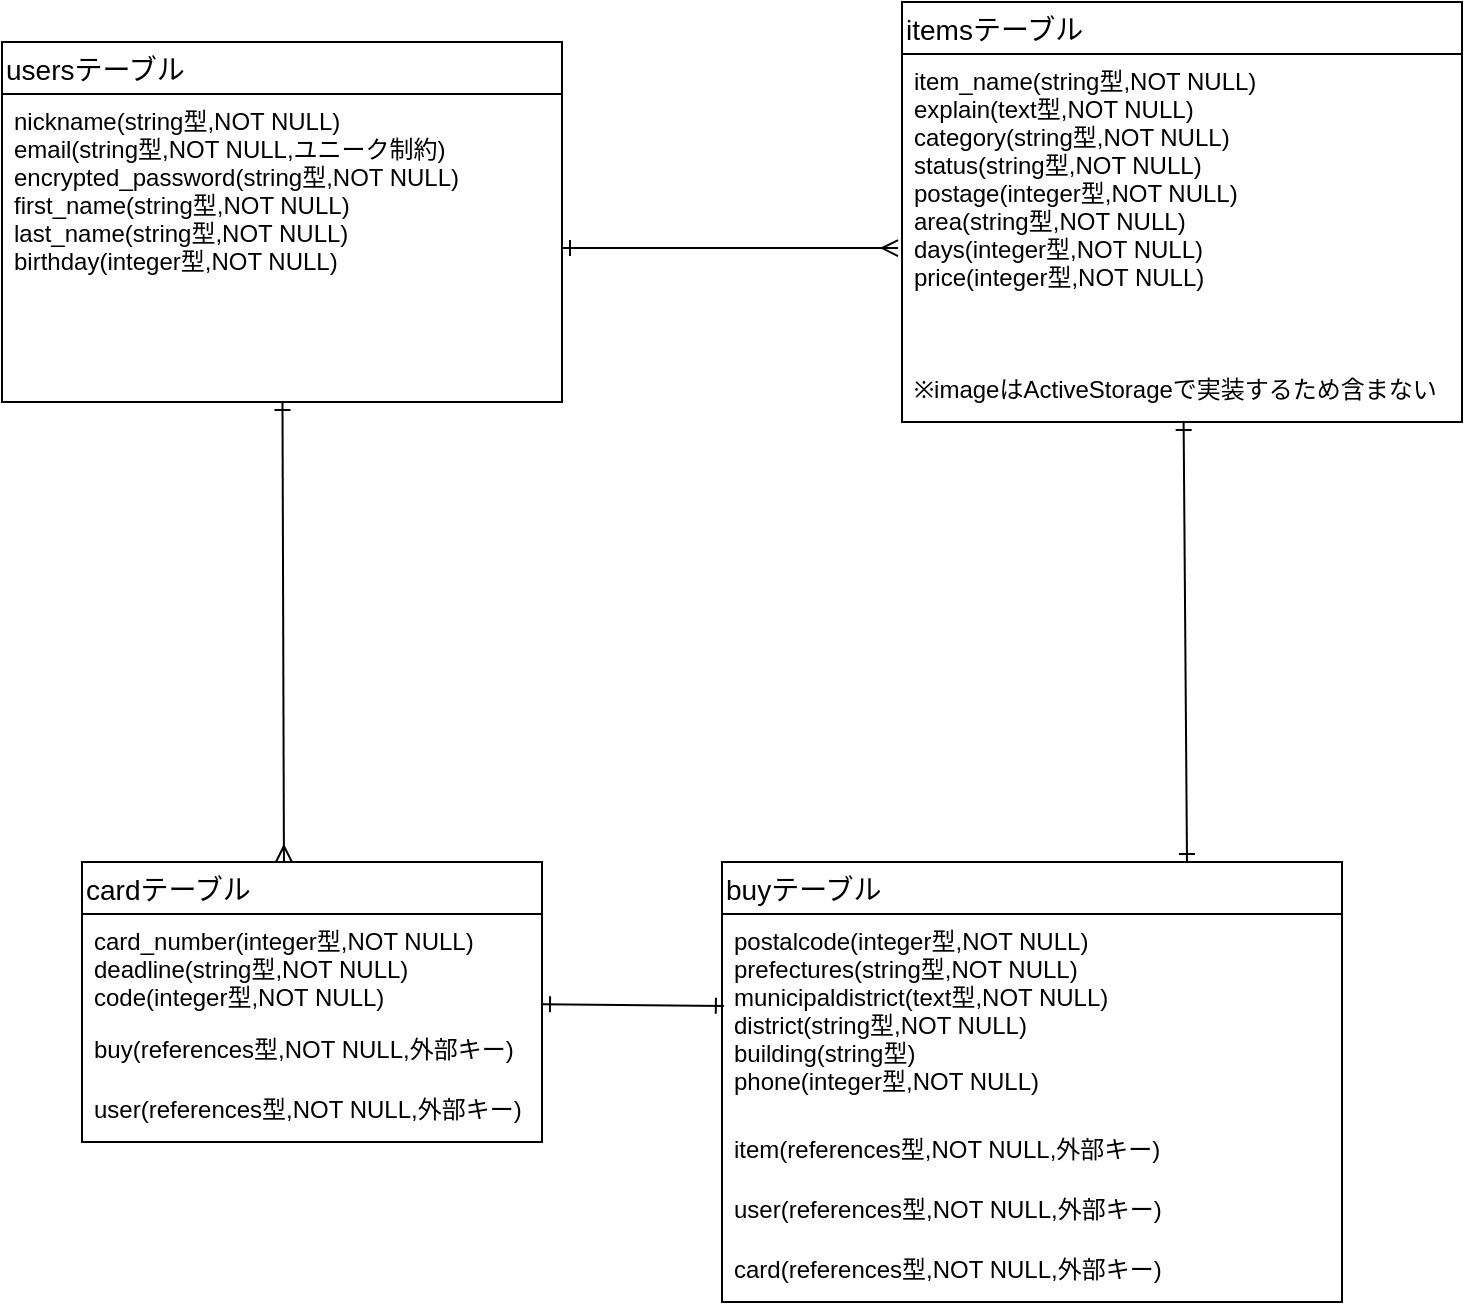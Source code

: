 <mxfile>
    <diagram id="tFSRRhx8vj7obc5MAIOG" name="ページ1">
        <mxGraphModel dx="1036" dy="661" grid="1" gridSize="10" guides="1" tooltips="1" connect="1" arrows="1" fold="1" page="1" pageScale="1" pageWidth="827" pageHeight="1169" math="0" shadow="0">
            <root>
                <mxCell id="0"/>
                <mxCell id="1" parent="0"/>
                <mxCell id="2" value="usersテーブル" style="swimlane;fontStyle=0;childLayout=stackLayout;horizontal=1;startSize=26;horizontalStack=0;resizeParent=1;resizeParentMax=0;resizeLast=0;collapsible=1;marginBottom=0;align=left;fontSize=14;spacingTop=0;" parent="1" vertex="1">
                    <mxGeometry x="20" y="120" width="280" height="180" as="geometry"/>
                </mxCell>
                <mxCell id="3" value="nickname(string型,NOT NULL)&#10;email(string型,NOT NULL,ユニーク制約)&#10;encrypted_password(string型,NOT NULL)&#10;first_name(string型,NOT NULL)&#10;last_name(string型,NOT NULL)&#10;birthday(integer型,NOT NULL)&#10;" style="text;strokeColor=none;fillColor=none;spacingLeft=4;spacingRight=4;overflow=hidden;rotatable=0;points=[[0,0.5],[1,0.5]];portConstraint=eastwest;fontSize=12;spacingTop=0;spacing=2;spacingBottom=0;" parent="2" vertex="1">
                    <mxGeometry y="26" width="280" height="154" as="geometry"/>
                </mxCell>
                <mxCell id="37" style="edgeStyle=none;rounded=1;html=1;entryX=0.75;entryY=0;entryDx=0;entryDy=0;startArrow=ERone;startFill=0;endArrow=ERone;endFill=0;" edge="1" parent="1" source="10" target="16">
                    <mxGeometry relative="1" as="geometry"/>
                </mxCell>
                <mxCell id="10" value="itemsテーブル" style="swimlane;fontStyle=0;childLayout=stackLayout;horizontal=1;startSize=26;horizontalStack=0;resizeParent=1;resizeParentMax=0;resizeLast=0;collapsible=1;marginBottom=0;align=left;fontSize=14;" parent="1" vertex="1">
                    <mxGeometry x="470" y="100" width="280" height="210" as="geometry"/>
                </mxCell>
                <mxCell id="11" value="item_name(string型,NOT NULL)&#10;explain(text型,NOT NULL)&#10;category(string型,NOT NULL)&#10;status(string型,NOT NULL)&#10;postage(integer型,NOT NULL)&#10;area(string型,NOT NULL)&#10;days(integer型,NOT NULL)&#10;price(integer型,NOT NULL)" style="text;strokeColor=none;fillColor=none;spacingLeft=4;spacingRight=4;overflow=hidden;rotatable=0;points=[[0,0.5],[1,0.5]];portConstraint=eastwest;fontSize=12;spacingTop=0;" parent="10" vertex="1">
                    <mxGeometry y="26" width="280" height="154" as="geometry"/>
                </mxCell>
                <mxCell id="15" value="※imageはActiveStorageで実装するため含まない" style="text;strokeColor=none;fillColor=none;spacingLeft=4;spacingRight=4;overflow=hidden;rotatable=0;points=[[0,0.5],[1,0.5]];portConstraint=eastwest;fontSize=12;" parent="10" vertex="1">
                    <mxGeometry y="180" width="280" height="30" as="geometry"/>
                </mxCell>
                <mxCell id="16" value="buyテーブル" style="swimlane;fontStyle=0;childLayout=stackLayout;horizontal=1;startSize=26;horizontalStack=0;resizeParent=1;resizeParentMax=0;resizeLast=0;collapsible=1;marginBottom=0;align=left;fontSize=14;" parent="1" vertex="1">
                    <mxGeometry x="380" y="530" width="310" height="220" as="geometry"/>
                </mxCell>
                <mxCell id="17" value="postalcode(integer型,NOT NULL)&#10;prefectures(string型,NOT NULL)&#10;municipaldistrict(text型,NOT NULL)&#10;district(string型,NOT NULL)&#10;building(string型)&#10;phone(integer型,NOT NULL)" style="text;strokeColor=none;fillColor=none;spacingLeft=4;spacingRight=4;overflow=hidden;rotatable=0;points=[[0,0.5],[1,0.5]];portConstraint=eastwest;fontSize=12;" parent="16" vertex="1">
                    <mxGeometry y="26" width="310" height="104" as="geometry"/>
                </mxCell>
                <mxCell id="18" value="item(references型,NOT NULL,外部キー)" style="text;strokeColor=none;fillColor=none;spacingLeft=4;spacingRight=4;overflow=hidden;rotatable=0;points=[[0,0.5],[1,0.5]];portConstraint=eastwest;fontSize=12;" parent="16" vertex="1">
                    <mxGeometry y="130" width="310" height="30" as="geometry"/>
                </mxCell>
                <mxCell id="38" value="user(references型,NOT NULL,外部キー)" style="text;strokeColor=none;fillColor=none;spacingLeft=4;spacingRight=4;overflow=hidden;rotatable=0;points=[[0,0.5],[1,0.5]];portConstraint=eastwest;fontSize=12;" vertex="1" parent="16">
                    <mxGeometry y="160" width="310" height="30" as="geometry"/>
                </mxCell>
                <mxCell id="19" value="card(references型,NOT NULL,外部キー)" style="text;strokeColor=none;fillColor=none;spacingLeft=4;spacingRight=4;overflow=hidden;rotatable=0;points=[[0,0.5],[1,0.5]];portConstraint=eastwest;fontSize=12;" parent="16" vertex="1">
                    <mxGeometry y="190" width="310" height="30" as="geometry"/>
                </mxCell>
                <mxCell id="35" value="" style="edgeStyle=none;rounded=1;html=1;startArrow=ERone;startFill=0;endArrow=ERone;endFill=0;entryX=0.003;entryY=0.442;entryDx=0;entryDy=0;entryPerimeter=0;" edge="1" parent="1" source="23" target="17">
                    <mxGeometry relative="1" as="geometry"/>
                </mxCell>
                <mxCell id="23" value="cardテーブル" style="swimlane;fontStyle=0;childLayout=stackLayout;horizontal=1;startSize=26;horizontalStack=0;resizeParent=1;resizeParentMax=0;resizeLast=0;collapsible=1;marginBottom=0;align=left;fontSize=14;" vertex="1" parent="1">
                    <mxGeometry x="60" y="530" width="230" height="140" as="geometry"/>
                </mxCell>
                <mxCell id="24" value="card_number(integer型,NOT NULL)&#10;deadline(string型,NOT NULL)&#10;code(integer型,NOT NULL)&#10;" style="text;strokeColor=none;fillColor=none;spacingLeft=4;spacingRight=4;overflow=hidden;rotatable=0;points=[[0,0.5],[1,0.5]];portConstraint=eastwest;fontSize=12;" vertex="1" parent="23">
                    <mxGeometry y="26" width="230" height="54" as="geometry"/>
                </mxCell>
                <mxCell id="25" value="buy(references型,NOT NULL,外部キー)" style="text;strokeColor=none;fillColor=none;spacingLeft=4;spacingRight=4;overflow=hidden;rotatable=0;points=[[0,0.5],[1,0.5]];portConstraint=eastwest;fontSize=12;" vertex="1" parent="23">
                    <mxGeometry y="80" width="230" height="30" as="geometry"/>
                </mxCell>
                <mxCell id="26" value="user(references型,NOT NULL,外部キー)" style="text;strokeColor=none;fillColor=none;spacingLeft=4;spacingRight=4;overflow=hidden;rotatable=0;points=[[0,0.5],[1,0.5]];portConstraint=eastwest;fontSize=12;" vertex="1" parent="23">
                    <mxGeometry y="110" width="230" height="30" as="geometry"/>
                </mxCell>
                <mxCell id="34" style="edgeStyle=none;rounded=1;html=1;entryX=0.439;entryY=0;entryDx=0;entryDy=0;entryPerimeter=0;endArrow=ERmany;endFill=0;startArrow=ERone;startFill=0;" edge="1" parent="1" source="3" target="23">
                    <mxGeometry relative="1" as="geometry"/>
                </mxCell>
                <mxCell id="36" style="edgeStyle=none;rounded=1;html=1;entryX=-0.007;entryY=0.63;entryDx=0;entryDy=0;entryPerimeter=0;startArrow=ERone;startFill=0;endArrow=ERmany;endFill=0;" edge="1" parent="1" source="3" target="11">
                    <mxGeometry relative="1" as="geometry"/>
                </mxCell>
            </root>
        </mxGraphModel>
    </diagram>
</mxfile>